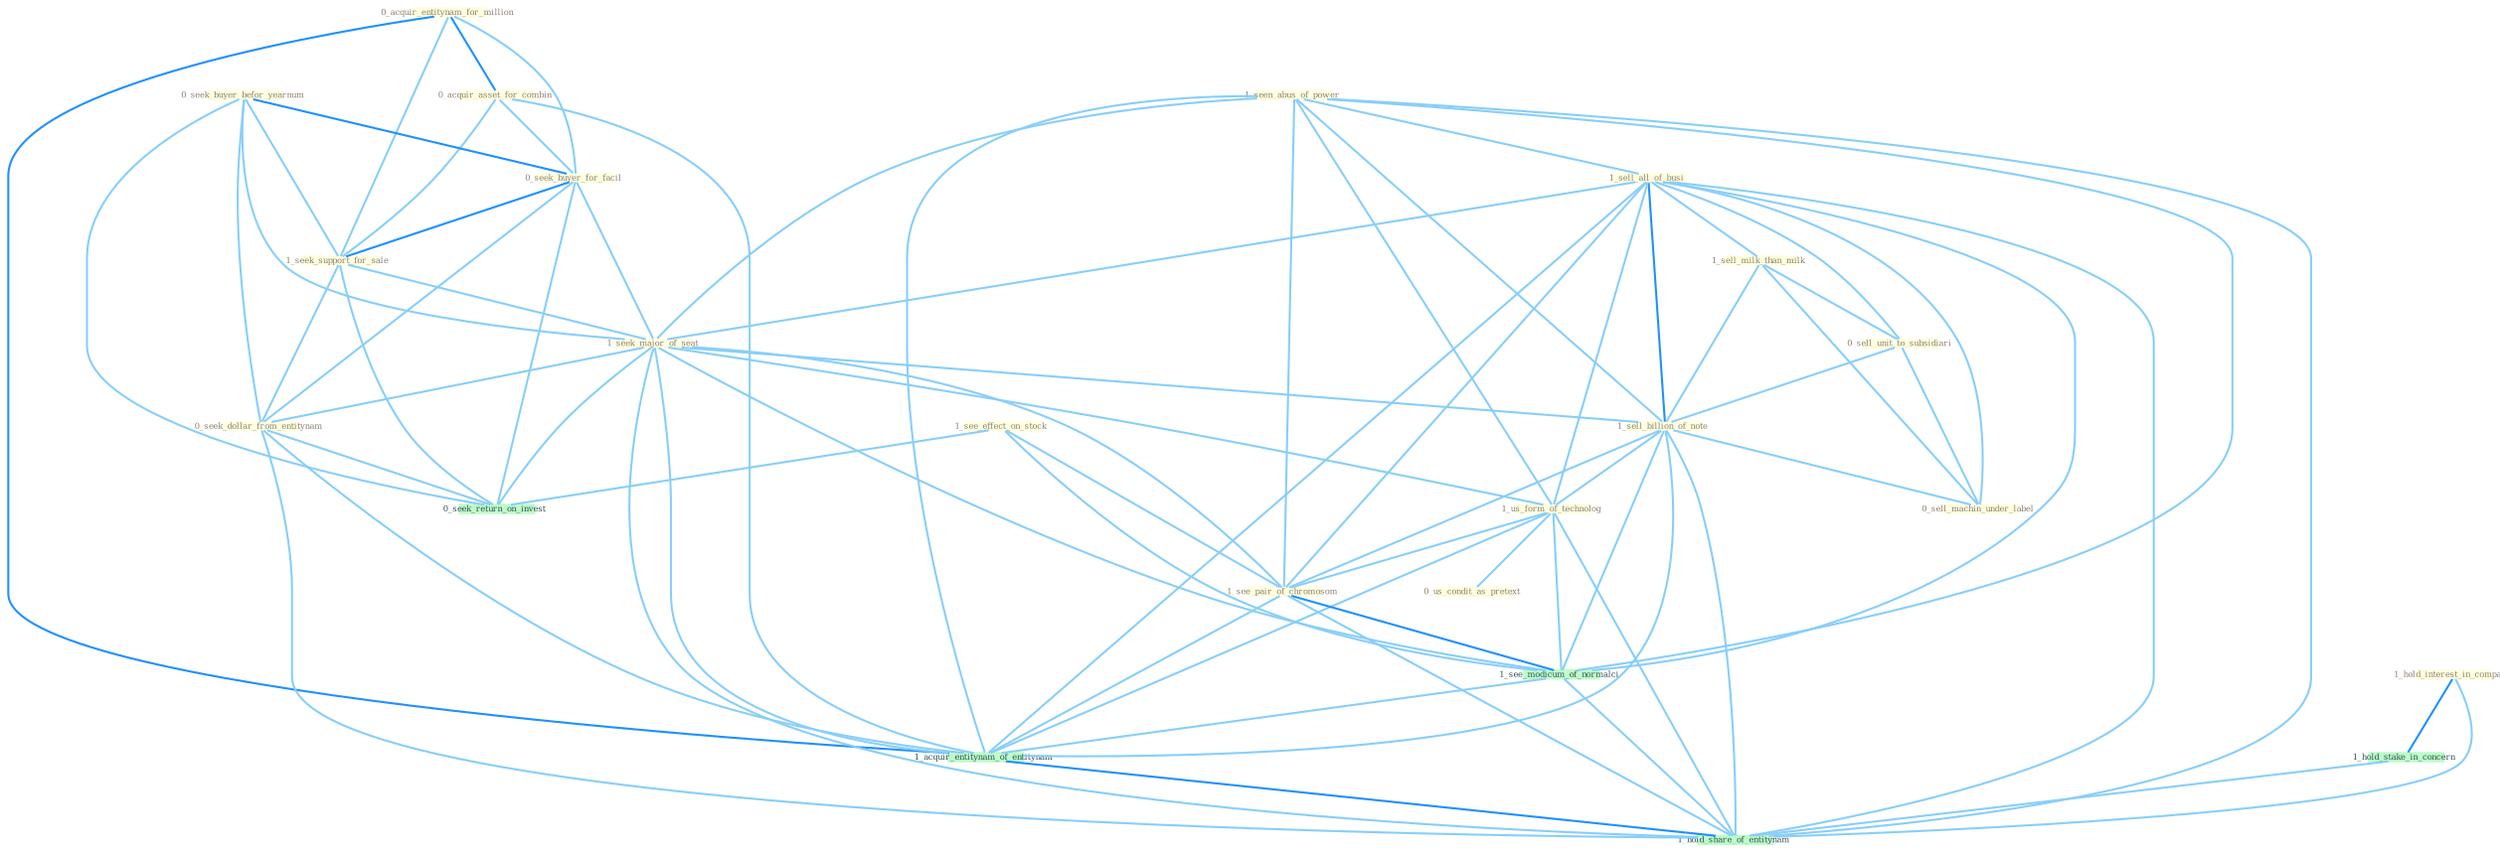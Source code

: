 Graph G{ 
    node
    [shape=polygon,style=filled,width=.5,height=.06,color="#BDFCC9",fixedsize=true,fontsize=4,
    fontcolor="#2f4f4f"];
    {node
    [color="#ffffe0", fontcolor="#8b7d6b"] "0_acquir_entitynam_for_million " "0_acquir_asset_for_combin " "1_seen_abus_of_power " "1_sell_all_of_busi " "1_sell_milk_than_milk " "0_seek_buyer_befor_yearnum " "0_seek_buyer_for_facil " "0_sell_unit_to_subsidiari " "1_see_effect_on_stock " "1_seek_support_for_sale " "1_seek_major_of_seat " "0_seek_dollar_from_entitynam " "1_sell_billion_of_note " "0_sell_machin_under_label " "1_us_form_of_technolog " "1_hold_interest_in_compani " "0_us_condit_as_pretext " "1_see_pair_of_chromosom "}
{node [color="#fff0f5", fontcolor="#b22222"]}
edge [color="#B0E2FF"];

	"0_acquir_entitynam_for_million " -- "0_acquir_asset_for_combin " [w="2", color="#1e90ff" , len=0.8];
	"0_acquir_entitynam_for_million " -- "0_seek_buyer_for_facil " [w="1", color="#87cefa" ];
	"0_acquir_entitynam_for_million " -- "1_seek_support_for_sale " [w="1", color="#87cefa" ];
	"0_acquir_entitynam_for_million " -- "1_acquir_entitynam_of_entitynam " [w="2", color="#1e90ff" , len=0.8];
	"0_acquir_asset_for_combin " -- "0_seek_buyer_for_facil " [w="1", color="#87cefa" ];
	"0_acquir_asset_for_combin " -- "1_seek_support_for_sale " [w="1", color="#87cefa" ];
	"0_acquir_asset_for_combin " -- "1_acquir_entitynam_of_entitynam " [w="1", color="#87cefa" ];
	"1_seen_abus_of_power " -- "1_sell_all_of_busi " [w="1", color="#87cefa" ];
	"1_seen_abus_of_power " -- "1_seek_major_of_seat " [w="1", color="#87cefa" ];
	"1_seen_abus_of_power " -- "1_sell_billion_of_note " [w="1", color="#87cefa" ];
	"1_seen_abus_of_power " -- "1_us_form_of_technolog " [w="1", color="#87cefa" ];
	"1_seen_abus_of_power " -- "1_see_pair_of_chromosom " [w="1", color="#87cefa" ];
	"1_seen_abus_of_power " -- "1_see_modicum_of_normalci " [w="1", color="#87cefa" ];
	"1_seen_abus_of_power " -- "1_acquir_entitynam_of_entitynam " [w="1", color="#87cefa" ];
	"1_seen_abus_of_power " -- "1_hold_share_of_entitynam " [w="1", color="#87cefa" ];
	"1_sell_all_of_busi " -- "1_sell_milk_than_milk " [w="1", color="#87cefa" ];
	"1_sell_all_of_busi " -- "0_sell_unit_to_subsidiari " [w="1", color="#87cefa" ];
	"1_sell_all_of_busi " -- "1_seek_major_of_seat " [w="1", color="#87cefa" ];
	"1_sell_all_of_busi " -- "1_sell_billion_of_note " [w="2", color="#1e90ff" , len=0.8];
	"1_sell_all_of_busi " -- "0_sell_machin_under_label " [w="1", color="#87cefa" ];
	"1_sell_all_of_busi " -- "1_us_form_of_technolog " [w="1", color="#87cefa" ];
	"1_sell_all_of_busi " -- "1_see_pair_of_chromosom " [w="1", color="#87cefa" ];
	"1_sell_all_of_busi " -- "1_see_modicum_of_normalci " [w="1", color="#87cefa" ];
	"1_sell_all_of_busi " -- "1_acquir_entitynam_of_entitynam " [w="1", color="#87cefa" ];
	"1_sell_all_of_busi " -- "1_hold_share_of_entitynam " [w="1", color="#87cefa" ];
	"1_sell_milk_than_milk " -- "0_sell_unit_to_subsidiari " [w="1", color="#87cefa" ];
	"1_sell_milk_than_milk " -- "1_sell_billion_of_note " [w="1", color="#87cefa" ];
	"1_sell_milk_than_milk " -- "0_sell_machin_under_label " [w="1", color="#87cefa" ];
	"0_seek_buyer_befor_yearnum " -- "0_seek_buyer_for_facil " [w="2", color="#1e90ff" , len=0.8];
	"0_seek_buyer_befor_yearnum " -- "1_seek_support_for_sale " [w="1", color="#87cefa" ];
	"0_seek_buyer_befor_yearnum " -- "1_seek_major_of_seat " [w="1", color="#87cefa" ];
	"0_seek_buyer_befor_yearnum " -- "0_seek_dollar_from_entitynam " [w="1", color="#87cefa" ];
	"0_seek_buyer_befor_yearnum " -- "0_seek_return_on_invest " [w="1", color="#87cefa" ];
	"0_seek_buyer_for_facil " -- "1_seek_support_for_sale " [w="2", color="#1e90ff" , len=0.8];
	"0_seek_buyer_for_facil " -- "1_seek_major_of_seat " [w="1", color="#87cefa" ];
	"0_seek_buyer_for_facil " -- "0_seek_dollar_from_entitynam " [w="1", color="#87cefa" ];
	"0_seek_buyer_for_facil " -- "0_seek_return_on_invest " [w="1", color="#87cefa" ];
	"0_sell_unit_to_subsidiari " -- "1_sell_billion_of_note " [w="1", color="#87cefa" ];
	"0_sell_unit_to_subsidiari " -- "0_sell_machin_under_label " [w="1", color="#87cefa" ];
	"1_see_effect_on_stock " -- "1_see_pair_of_chromosom " [w="1", color="#87cefa" ];
	"1_see_effect_on_stock " -- "0_seek_return_on_invest " [w="1", color="#87cefa" ];
	"1_see_effect_on_stock " -- "1_see_modicum_of_normalci " [w="1", color="#87cefa" ];
	"1_seek_support_for_sale " -- "1_seek_major_of_seat " [w="1", color="#87cefa" ];
	"1_seek_support_for_sale " -- "0_seek_dollar_from_entitynam " [w="1", color="#87cefa" ];
	"1_seek_support_for_sale " -- "0_seek_return_on_invest " [w="1", color="#87cefa" ];
	"1_seek_major_of_seat " -- "0_seek_dollar_from_entitynam " [w="1", color="#87cefa" ];
	"1_seek_major_of_seat " -- "1_sell_billion_of_note " [w="1", color="#87cefa" ];
	"1_seek_major_of_seat " -- "1_us_form_of_technolog " [w="1", color="#87cefa" ];
	"1_seek_major_of_seat " -- "1_see_pair_of_chromosom " [w="1", color="#87cefa" ];
	"1_seek_major_of_seat " -- "0_seek_return_on_invest " [w="1", color="#87cefa" ];
	"1_seek_major_of_seat " -- "1_see_modicum_of_normalci " [w="1", color="#87cefa" ];
	"1_seek_major_of_seat " -- "1_acquir_entitynam_of_entitynam " [w="1", color="#87cefa" ];
	"1_seek_major_of_seat " -- "1_hold_share_of_entitynam " [w="1", color="#87cefa" ];
	"0_seek_dollar_from_entitynam " -- "0_seek_return_on_invest " [w="1", color="#87cefa" ];
	"0_seek_dollar_from_entitynam " -- "1_acquir_entitynam_of_entitynam " [w="1", color="#87cefa" ];
	"0_seek_dollar_from_entitynam " -- "1_hold_share_of_entitynam " [w="1", color="#87cefa" ];
	"1_sell_billion_of_note " -- "0_sell_machin_under_label " [w="1", color="#87cefa" ];
	"1_sell_billion_of_note " -- "1_us_form_of_technolog " [w="1", color="#87cefa" ];
	"1_sell_billion_of_note " -- "1_see_pair_of_chromosom " [w="1", color="#87cefa" ];
	"1_sell_billion_of_note " -- "1_see_modicum_of_normalci " [w="1", color="#87cefa" ];
	"1_sell_billion_of_note " -- "1_acquir_entitynam_of_entitynam " [w="1", color="#87cefa" ];
	"1_sell_billion_of_note " -- "1_hold_share_of_entitynam " [w="1", color="#87cefa" ];
	"1_us_form_of_technolog " -- "0_us_condit_as_pretext " [w="1", color="#87cefa" ];
	"1_us_form_of_technolog " -- "1_see_pair_of_chromosom " [w="1", color="#87cefa" ];
	"1_us_form_of_technolog " -- "1_see_modicum_of_normalci " [w="1", color="#87cefa" ];
	"1_us_form_of_technolog " -- "1_acquir_entitynam_of_entitynam " [w="1", color="#87cefa" ];
	"1_us_form_of_technolog " -- "1_hold_share_of_entitynam " [w="1", color="#87cefa" ];
	"1_hold_interest_in_compani " -- "1_hold_stake_in_concern " [w="2", color="#1e90ff" , len=0.8];
	"1_hold_interest_in_compani " -- "1_hold_share_of_entitynam " [w="1", color="#87cefa" ];
	"1_see_pair_of_chromosom " -- "1_see_modicum_of_normalci " [w="2", color="#1e90ff" , len=0.8];
	"1_see_pair_of_chromosom " -- "1_acquir_entitynam_of_entitynam " [w="1", color="#87cefa" ];
	"1_see_pair_of_chromosom " -- "1_hold_share_of_entitynam " [w="1", color="#87cefa" ];
	"1_hold_stake_in_concern " -- "1_hold_share_of_entitynam " [w="1", color="#87cefa" ];
	"1_see_modicum_of_normalci " -- "1_acquir_entitynam_of_entitynam " [w="1", color="#87cefa" ];
	"1_see_modicum_of_normalci " -- "1_hold_share_of_entitynam " [w="1", color="#87cefa" ];
	"1_acquir_entitynam_of_entitynam " -- "1_hold_share_of_entitynam " [w="2", color="#1e90ff" , len=0.8];
}
